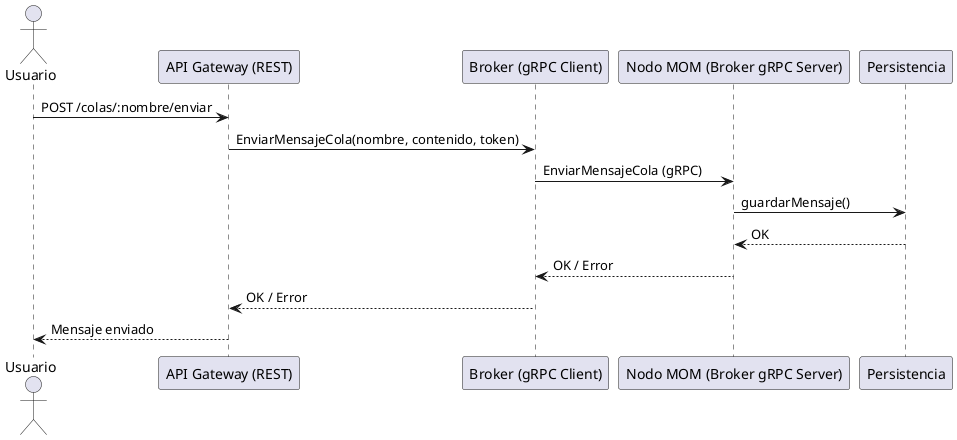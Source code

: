 @startuml secuencia
actor Usuario
participant "API Gateway (REST)" as REST
participant "Broker (gRPC Client)" as Gateway
participant "Nodo MOM (Broker gRPC Server)" as MOM
participant "Persistencia" as DB

Usuario -> REST : POST /colas/:nombre/enviar
REST -> Gateway : EnviarMensajeCola(nombre, contenido, token)
Gateway -> MOM : EnviarMensajeCola (gRPC)
MOM -> DB : guardarMensaje()
DB --> MOM : OK
MOM --> Gateway : OK / Error
Gateway --> REST : OK / Error
REST --> Usuario : Mensaje enviado
@enduml
